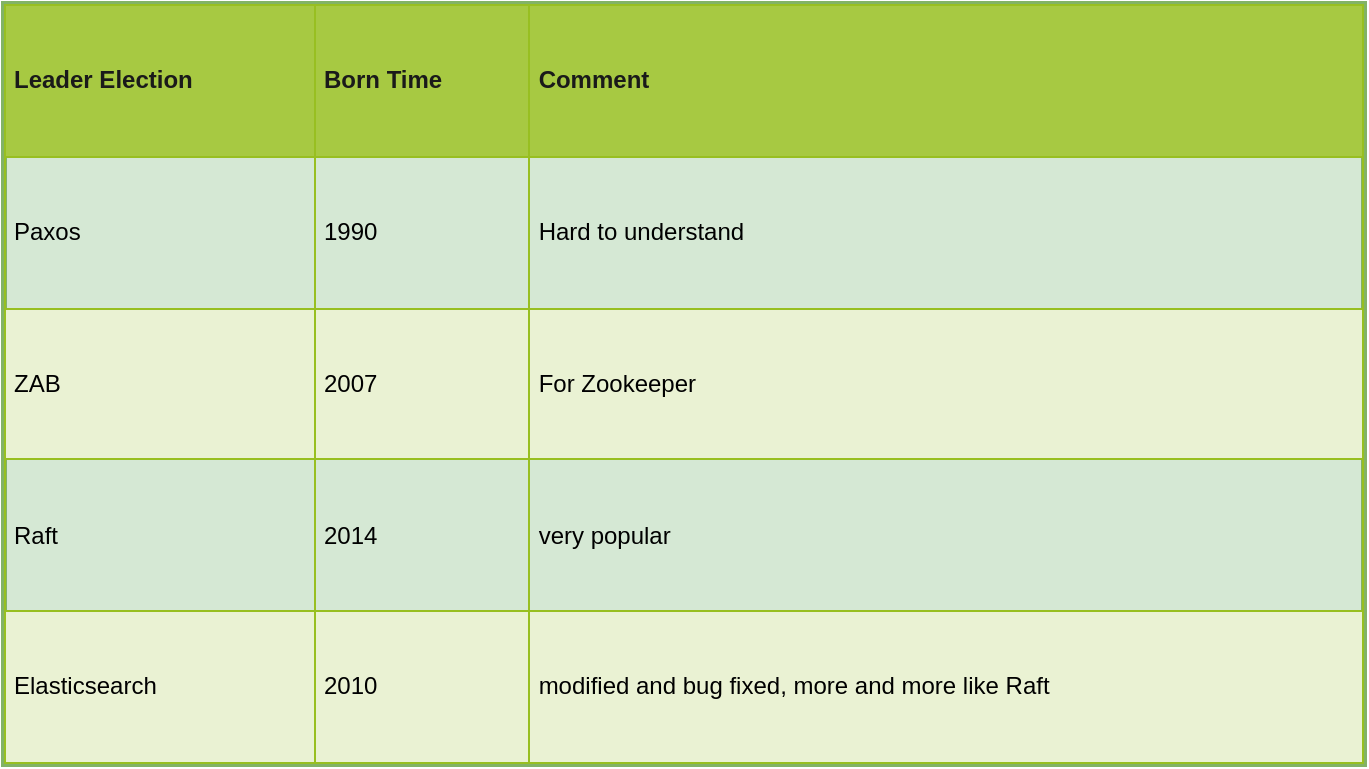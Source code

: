 <mxfile version="13.9.7" type="github">
  <diagram id="6I0OCvxSQrVGMHxT2VVA" name="Page-1">
    <mxGraphModel dx="1298" dy="882" grid="1" gridSize="3" guides="1" tooltips="1" connect="1" arrows="1" fold="1" page="1" pageScale="1" pageWidth="850" pageHeight="1100" background="#ffffff" math="0" shadow="0">
      <root>
        <mxCell id="0" />
        <mxCell id="1" parent="0" />
        <mxCell id="Po9p0U9-VZhH0MpB2hrd-1" value="&lt;table border=&quot;1&quot; width=&quot;100%&quot; cellpadding=&quot;4&quot; style=&quot;width: 100% ; height: 100% ; border-collapse: collapse&quot;&gt;&lt;tbody&gt;&lt;tr style=&quot;background-color: #a7c942 ; color: #ffffff ; border: 1px solid #98bf21&quot;&gt;&lt;th align=&quot;left&quot;&gt;&lt;font color=&quot;#1a1a1a&quot;&gt;Leader Election&lt;/font&gt;&lt;/th&gt;&lt;th align=&quot;left&quot;&gt;&lt;font color=&quot;#1a1a1a&quot;&gt;Born Time&lt;/font&gt;&lt;/th&gt;&lt;th align=&quot;left&quot;&gt;&lt;font color=&quot;#1a1a1a&quot;&gt;Comment&lt;/font&gt;&lt;/th&gt;&lt;/tr&gt;&lt;tr style=&quot;border: 1px solid #98bf21&quot;&gt;&lt;td&gt;Paxos&lt;/td&gt;&lt;td&gt;1990&lt;/td&gt;&lt;td&gt;Hard to understand&lt;/td&gt;&lt;/tr&gt;&lt;tr style=&quot;background-color: #eaf2d3 ; border: 1px solid #98bf21&quot;&gt;&lt;td&gt;ZAB&lt;br&gt;&lt;/td&gt;&lt;td&gt;2007&lt;/td&gt;&lt;td&gt;For Zookeeper&lt;/td&gt;&lt;/tr&gt;&lt;tr style=&quot;border: 1px solid #98bf21&quot;&gt;&lt;td&gt;Raft&lt;/td&gt;&lt;td&gt;2014&lt;/td&gt;&lt;td&gt;very popular&lt;/td&gt;&lt;/tr&gt;&lt;tr style=&quot;background-color: #eaf2d3 ; border: 1px solid #98bf21&quot;&gt;&lt;td&gt;Elasticsearch&lt;/td&gt;&lt;td&gt;2010&lt;/td&gt;&lt;td&gt;modified and bug fixed, more and more like Raft&lt;/td&gt;&lt;/tr&gt;&lt;/tbody&gt;&lt;/table&gt;" style="text;html=1;strokeColor=#82b366;overflow=fill;fillColor=#D5E8D4;strokeWidth=3;" vertex="1" parent="1">
          <mxGeometry x="240" y="350" width="680" height="380" as="geometry" />
        </mxCell>
      </root>
    </mxGraphModel>
  </diagram>
</mxfile>

